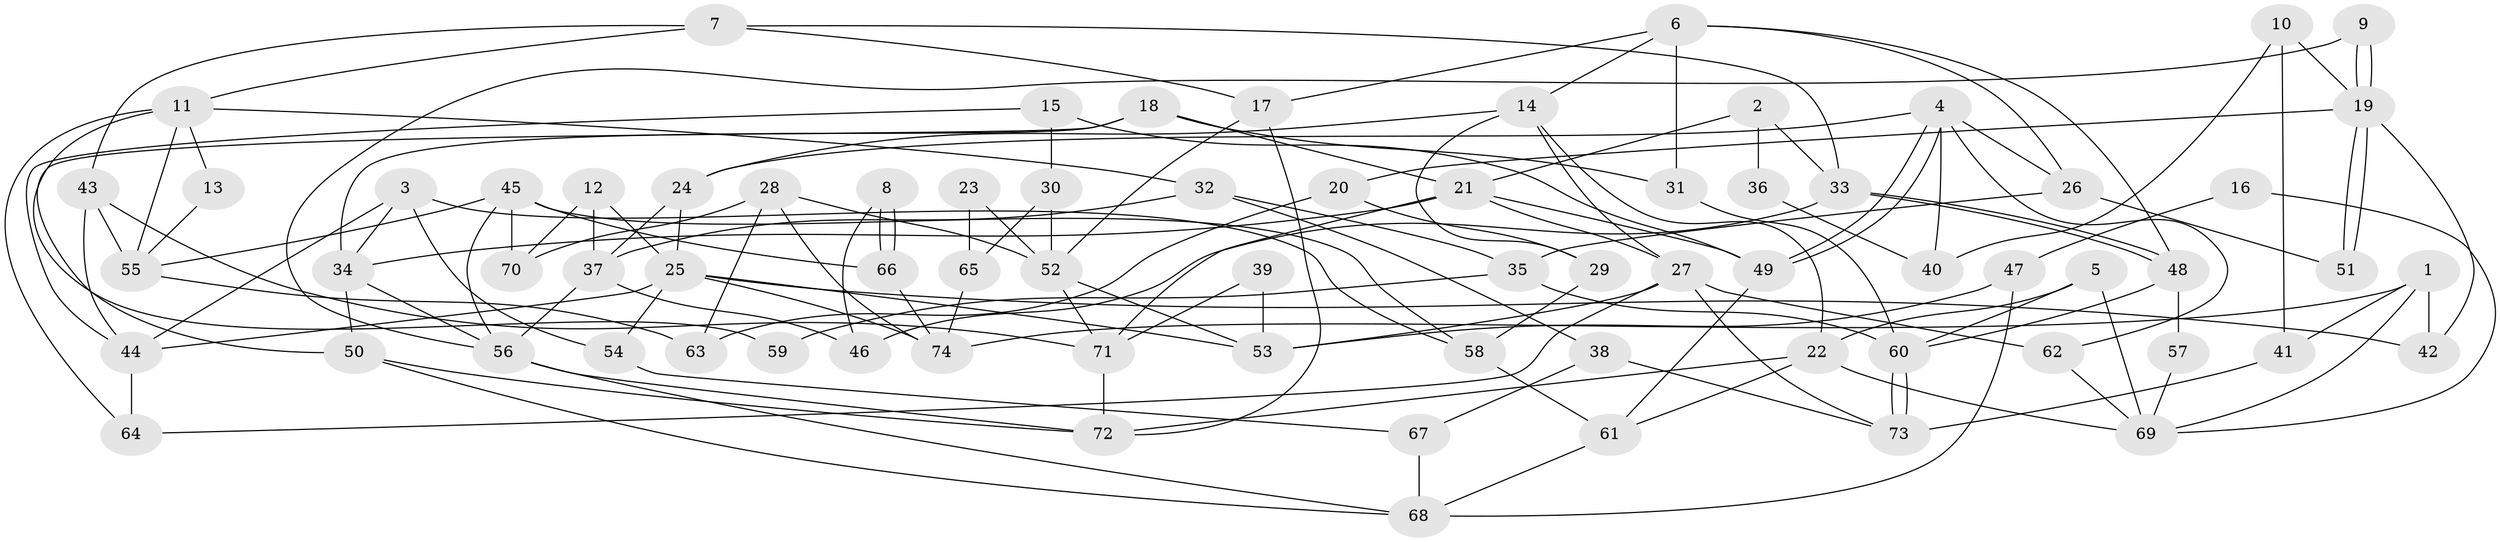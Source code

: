 // coarse degree distribution, {4: 0.17647058823529413, 5: 0.29411764705882354, 6: 0.0784313725490196, 3: 0.3137254901960784, 2: 0.058823529411764705, 7: 0.058823529411764705, 12: 0.0196078431372549}
// Generated by graph-tools (version 1.1) at 2025/54/03/04/25 21:54:06]
// undirected, 74 vertices, 148 edges
graph export_dot {
graph [start="1"]
  node [color=gray90,style=filled];
  1;
  2;
  3;
  4;
  5;
  6;
  7;
  8;
  9;
  10;
  11;
  12;
  13;
  14;
  15;
  16;
  17;
  18;
  19;
  20;
  21;
  22;
  23;
  24;
  25;
  26;
  27;
  28;
  29;
  30;
  31;
  32;
  33;
  34;
  35;
  36;
  37;
  38;
  39;
  40;
  41;
  42;
  43;
  44;
  45;
  46;
  47;
  48;
  49;
  50;
  51;
  52;
  53;
  54;
  55;
  56;
  57;
  58;
  59;
  60;
  61;
  62;
  63;
  64;
  65;
  66;
  67;
  68;
  69;
  70;
  71;
  72;
  73;
  74;
  1 -- 69;
  1 -- 74;
  1 -- 41;
  1 -- 42;
  2 -- 33;
  2 -- 21;
  2 -- 36;
  3 -- 44;
  3 -- 34;
  3 -- 54;
  3 -- 58;
  4 -- 62;
  4 -- 49;
  4 -- 49;
  4 -- 24;
  4 -- 26;
  4 -- 40;
  5 -- 22;
  5 -- 60;
  5 -- 69;
  6 -- 26;
  6 -- 14;
  6 -- 17;
  6 -- 31;
  6 -- 48;
  7 -- 11;
  7 -- 17;
  7 -- 33;
  7 -- 43;
  8 -- 46;
  8 -- 66;
  8 -- 66;
  9 -- 19;
  9 -- 19;
  9 -- 56;
  10 -- 41;
  10 -- 19;
  10 -- 40;
  11 -- 64;
  11 -- 55;
  11 -- 13;
  11 -- 32;
  11 -- 59;
  12 -- 37;
  12 -- 25;
  12 -- 70;
  13 -- 55;
  14 -- 24;
  14 -- 27;
  14 -- 22;
  14 -- 29;
  15 -- 49;
  15 -- 44;
  15 -- 30;
  16 -- 69;
  16 -- 47;
  17 -- 72;
  17 -- 52;
  18 -- 21;
  18 -- 31;
  18 -- 34;
  18 -- 50;
  19 -- 51;
  19 -- 51;
  19 -- 20;
  19 -- 42;
  20 -- 63;
  20 -- 29;
  21 -- 49;
  21 -- 34;
  21 -- 27;
  21 -- 71;
  22 -- 72;
  22 -- 61;
  22 -- 69;
  23 -- 52;
  23 -- 65;
  24 -- 25;
  24 -- 37;
  25 -- 42;
  25 -- 54;
  25 -- 44;
  25 -- 53;
  25 -- 74;
  26 -- 35;
  26 -- 51;
  27 -- 53;
  27 -- 62;
  27 -- 64;
  27 -- 73;
  28 -- 52;
  28 -- 74;
  28 -- 63;
  28 -- 70;
  29 -- 58;
  30 -- 52;
  30 -- 65;
  31 -- 60;
  32 -- 37;
  32 -- 35;
  32 -- 38;
  33 -- 48;
  33 -- 48;
  33 -- 46;
  34 -- 56;
  34 -- 50;
  35 -- 60;
  35 -- 59;
  36 -- 40;
  37 -- 56;
  37 -- 46;
  38 -- 73;
  38 -- 67;
  39 -- 71;
  39 -- 53;
  41 -- 73;
  43 -- 71;
  43 -- 44;
  43 -- 55;
  44 -- 64;
  45 -- 70;
  45 -- 58;
  45 -- 55;
  45 -- 56;
  45 -- 66;
  47 -- 68;
  47 -- 53;
  48 -- 57;
  48 -- 60;
  49 -- 61;
  50 -- 68;
  50 -- 72;
  52 -- 71;
  52 -- 53;
  54 -- 67;
  55 -- 63;
  56 -- 68;
  56 -- 72;
  57 -- 69;
  58 -- 61;
  60 -- 73;
  60 -- 73;
  61 -- 68;
  62 -- 69;
  65 -- 74;
  66 -- 74;
  67 -- 68;
  71 -- 72;
}
